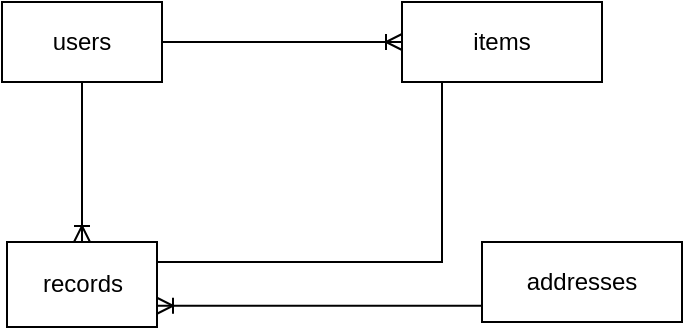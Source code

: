 <mxfile>
    <diagram id="f41LWNpMAtCVP9nbJuAB" name="ページ1">
        <mxGraphModel dx="513" dy="250" grid="1" gridSize="10" guides="1" tooltips="1" connect="1" arrows="0" fold="1" page="1" pageScale="1" pageWidth="827" pageHeight="1169" math="0" shadow="0">
            <root>
                <mxCell id="0"/>
                <mxCell id="1" parent="0"/>
                <mxCell id="23" style="edgeStyle=orthogonalEdgeStyle;rounded=0;orthogonalLoop=1;jettySize=auto;html=1;exitX=1;exitY=0.5;exitDx=0;exitDy=0;entryX=0;entryY=0.5;entryDx=0;entryDy=0;endArrow=ERoneToMany;endFill=0;" edge="1" parent="1" source="21" target="22">
                    <mxGeometry relative="1" as="geometry"/>
                </mxCell>
                <mxCell id="21" value="users" style="whiteSpace=wrap;html=1;align=center;" vertex="1" parent="1">
                    <mxGeometry x="40" y="80" width="80" height="40" as="geometry"/>
                </mxCell>
                <mxCell id="22" value="items" style="whiteSpace=wrap;html=1;align=center;" vertex="1" parent="1">
                    <mxGeometry x="240" y="80" width="100" height="40" as="geometry"/>
                </mxCell>
                <mxCell id="25" style="edgeStyle=orthogonalEdgeStyle;rounded=0;orthogonalLoop=1;jettySize=auto;html=1;exitX=0.5;exitY=1;exitDx=0;exitDy=0;endArrow=none;endFill=0;entryX=0.5;entryY=1;entryDx=0;entryDy=0;startArrow=ERoneToMany;startFill=0;" edge="1" parent="1" source="24" target="21">
                    <mxGeometry relative="1" as="geometry">
                        <mxPoint x="80" y="130" as="targetPoint"/>
                    </mxGeometry>
                </mxCell>
                <mxCell id="26" style="edgeStyle=orthogonalEdgeStyle;rounded=0;orthogonalLoop=1;jettySize=auto;html=1;exitX=0;exitY=0.5;exitDx=0;exitDy=0;endArrow=none;endFill=0;" edge="1" parent="1" source="24">
                    <mxGeometry relative="1" as="geometry">
                        <mxPoint x="260" y="120" as="targetPoint"/>
                        <Array as="points">
                            <mxPoint x="118" y="210"/>
                            <mxPoint x="260" y="210"/>
                        </Array>
                    </mxGeometry>
                </mxCell>
                <mxCell id="24" value="records" style="whiteSpace=wrap;html=1;align=center;direction=west;" vertex="1" parent="1">
                    <mxGeometry x="42.5" y="200" width="75" height="42.5" as="geometry"/>
                </mxCell>
                <mxCell id="28" style="edgeStyle=orthogonalEdgeStyle;rounded=0;orthogonalLoop=1;jettySize=auto;html=1;exitX=0;exitY=0.75;exitDx=0;exitDy=0;endArrow=ERoneToMany;endFill=0;entryX=0;entryY=0.25;entryDx=0;entryDy=0;" edge="1" parent="1" source="27" target="24">
                    <mxGeometry relative="1" as="geometry">
                        <Array as="points">
                            <mxPoint x="280" y="232"/>
                        </Array>
                    </mxGeometry>
                </mxCell>
                <mxCell id="27" value="addresses" style="whiteSpace=wrap;html=1;align=center;" vertex="1" parent="1">
                    <mxGeometry x="280" y="200" width="100" height="40" as="geometry"/>
                </mxCell>
            </root>
        </mxGraphModel>
    </diagram>
    <diagram id="52vyPP2u63XLEY1UturN" name="ページ2">
        &#xa;
        <mxGraphModel dx="100" dy="250" grid="1" gridSize="10" guides="1" tooltips="1" connect="1" arrows="1" fold="1" page="1" pageScale="1" pageWidth="827" pageHeight="1169" math="0" shadow="0">
            &#xa;
            <root>
                &#xa;
                <mxCell id="OLO6WU2XCgYDr5O6oZPz-0"/>
                &#xa;
                <mxCell id="OLO6WU2XCgYDr5O6oZPz-1" parent="OLO6WU2XCgYDr5O6oZPz-0"/>
                &#xa;
            </root>
            &#xa;
        </mxGraphModel>
        &#xa;
    </diagram>
</mxfile>